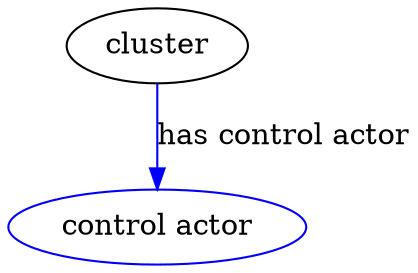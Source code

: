 digraph {
	graph [bb="0,0,194.49,123"];
	node [label="\N"];
	cluster	 [height=0.5,
		label=cluster,
		pos="71.494,105",
		width=1.2096];
	"has control actor"	 [color=blue,
		height=0.5,
		label="control actor",
		pos="71.494,18",
		width=1.9859];
	cluster -> "has control actor"	 [color=blue,
		label="has control actor",
		lp="132.99,61.5",
		pos="e,71.494,36.003 71.494,86.974 71.494,75.192 71.494,59.561 71.494,46.158",
		style=solid];
}
